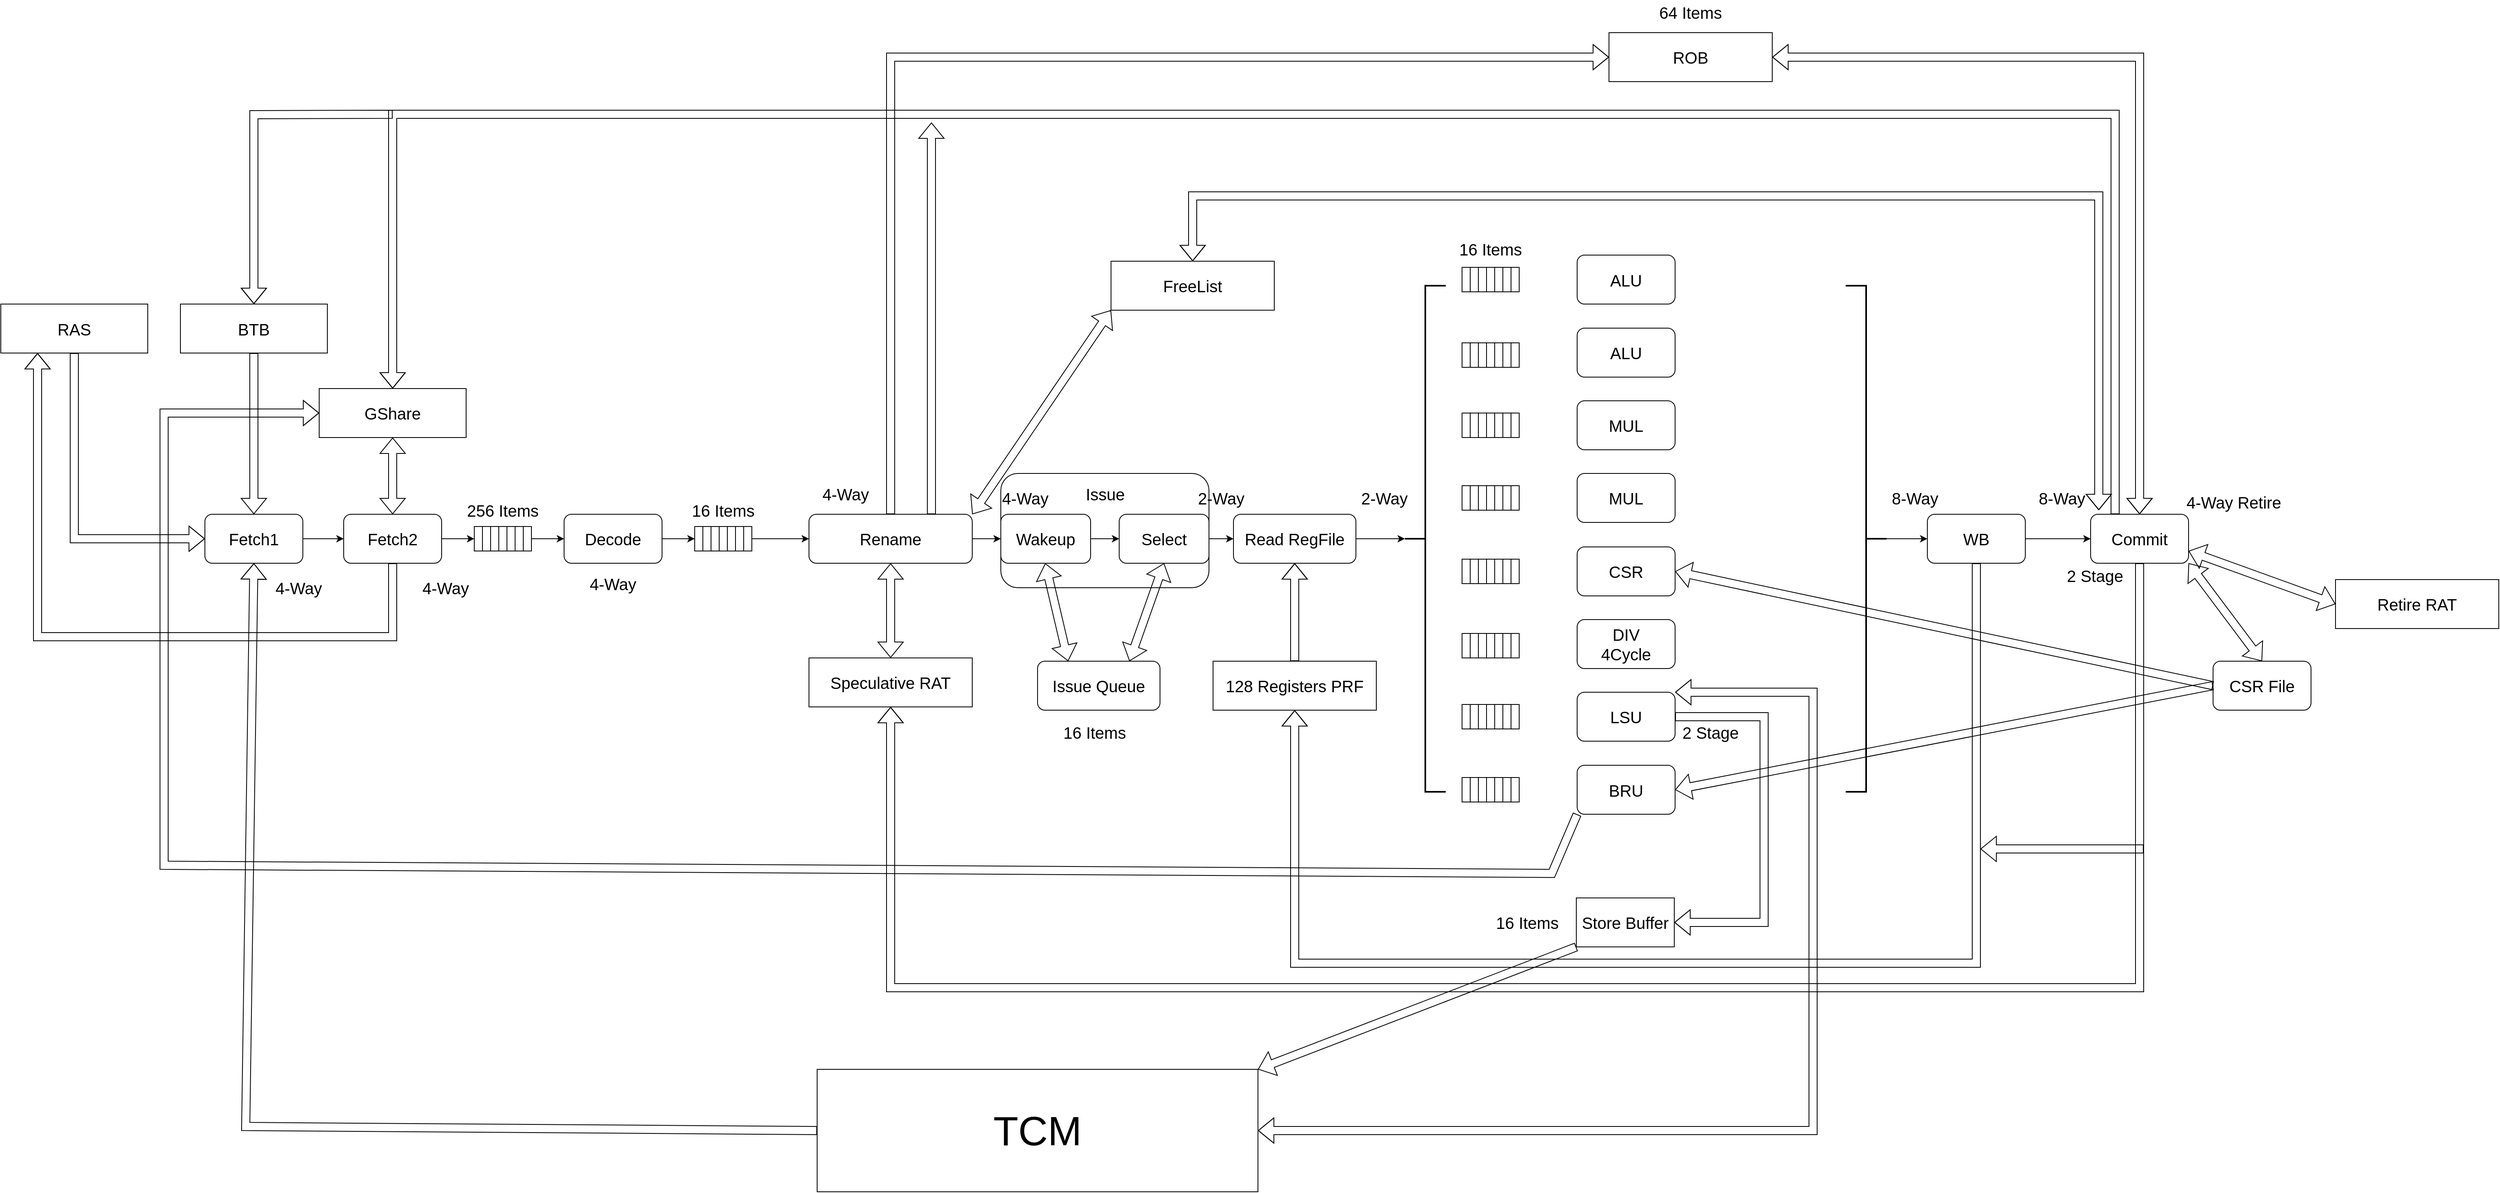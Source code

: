 <mxfile version="16.1.2" type="device"><diagram id="y05J4prO3M1sU4LA91ih" name="第 1 页"><mxGraphModel dx="2858" dy="2405" grid="1" gridSize="10" guides="1" tooltips="1" connect="1" arrows="1" fold="1" page="1" pageScale="1" pageWidth="827" pageHeight="1169" math="0" shadow="0"><root><mxCell id="0"/><mxCell id="1" parent="0"/><mxCell id="iAQOk-mYeoDbT9kB-Wvg-37" value="" style="whiteSpace=wrap;html=1;fontSize=20;rounded=1;" vertex="1" parent="1"><mxGeometry x="535" y="110" width="255" height="140" as="geometry"/></mxCell><mxCell id="B6zTXbKVNtr-f4S-mX8D-33" style="edgeStyle=none;rounded=0;orthogonalLoop=1;jettySize=auto;html=1;exitX=1;exitY=0.5;exitDx=0;exitDy=0;entryX=0;entryY=0.5;entryDx=0;entryDy=0;entryPerimeter=0;fontFamily=Helvetica;fontSize=12;fontColor=default;startSize=6;endSize=6;targetPerimeterSpacing=0;" parent="1" source="B6zTXbKVNtr-f4S-mX8D-1" target="B6zTXbKVNtr-f4S-mX8D-3" edge="1"><mxGeometry relative="1" as="geometry"/></mxCell><mxCell id="B6zTXbKVNtr-f4S-mX8D-1" value="Fetch2" style="rounded=1;whiteSpace=wrap;html=1;fontSize=20;" parent="1" vertex="1"><mxGeometry x="-270" y="160" width="120" height="60" as="geometry"/></mxCell><mxCell id="B6zTXbKVNtr-f4S-mX8D-29" value="" style="group" parent="1" vertex="1" connectable="0"><mxGeometry x="-110" y="175" width="70" height="30" as="geometry"/></mxCell><mxCell id="B6zTXbKVNtr-f4S-mX8D-3" value="" style="verticalLabelPosition=bottom;verticalAlign=top;html=1;shape=mxgraph.basic.rect;fillColor2=none;strokeWidth=1;size=17.76;indent=5;" parent="B6zTXbKVNtr-f4S-mX8D-29" vertex="1"><mxGeometry width="70" height="30" as="geometry"/></mxCell><mxCell id="B6zTXbKVNtr-f4S-mX8D-11" value="" style="shape=partialRectangle;whiteSpace=wrap;html=1;right=0;top=0;bottom=0;fillColor=none;routingCenterX=-0.5;" parent="B6zTXbKVNtr-f4S-mX8D-29" vertex="1"><mxGeometry x="10" width="10" height="30" as="geometry"/></mxCell><mxCell id="B6zTXbKVNtr-f4S-mX8D-12" value="" style="shape=partialRectangle;whiteSpace=wrap;html=1;right=0;top=0;bottom=0;fillColor=none;routingCenterX=-0.5;" parent="B6zTXbKVNtr-f4S-mX8D-29" vertex="1"><mxGeometry x="20" width="10" height="30" as="geometry"/></mxCell><mxCell id="B6zTXbKVNtr-f4S-mX8D-13" value="" style="shape=partialRectangle;whiteSpace=wrap;html=1;right=0;top=0;bottom=0;fillColor=none;routingCenterX=-0.5;" parent="B6zTXbKVNtr-f4S-mX8D-29" vertex="1"><mxGeometry x="30" width="10" height="30" as="geometry"/></mxCell><mxCell id="B6zTXbKVNtr-f4S-mX8D-14" value="" style="shape=partialRectangle;whiteSpace=wrap;html=1;right=0;top=0;bottom=0;fillColor=none;routingCenterX=-0.5;" parent="B6zTXbKVNtr-f4S-mX8D-29" vertex="1"><mxGeometry x="40" width="10" height="30" as="geometry"/></mxCell><mxCell id="B6zTXbKVNtr-f4S-mX8D-15" value="" style="shape=partialRectangle;whiteSpace=wrap;html=1;right=0;top=0;bottom=0;fillColor=none;routingCenterX=-0.5;" parent="B6zTXbKVNtr-f4S-mX8D-29" vertex="1"><mxGeometry x="50" width="10" height="30" as="geometry"/></mxCell><mxCell id="B6zTXbKVNtr-f4S-mX8D-16" value="" style="shape=partialRectangle;whiteSpace=wrap;html=1;right=0;top=0;bottom=0;fillColor=none;routingCenterX=-0.5;" parent="B6zTXbKVNtr-f4S-mX8D-29" vertex="1"><mxGeometry x="60" width="10" height="30" as="geometry"/></mxCell><mxCell id="B6zTXbKVNtr-f4S-mX8D-46" style="edgeStyle=none;rounded=0;orthogonalLoop=1;jettySize=auto;html=1;exitX=1;exitY=0.5;exitDx=0;exitDy=0;fontFamily=Helvetica;fontSize=20;fontColor=default;startSize=6;endSize=6;targetPerimeterSpacing=0;" parent="1" source="B6zTXbKVNtr-f4S-mX8D-34" target="B6zTXbKVNtr-f4S-mX8D-37" edge="1"><mxGeometry relative="1" as="geometry"/></mxCell><mxCell id="B6zTXbKVNtr-f4S-mX8D-34" value="Decode" style="rounded=1;whiteSpace=wrap;html=1;fontSize=20;" parent="1" vertex="1"><mxGeometry y="160" width="120" height="60" as="geometry"/></mxCell><mxCell id="B6zTXbKVNtr-f4S-mX8D-35" style="edgeStyle=none;rounded=0;orthogonalLoop=1;jettySize=auto;html=1;exitX=1;exitY=0.5;exitDx=0;exitDy=0;entryX=0;entryY=0.5;entryDx=0;entryDy=0;fontFamily=Helvetica;fontSize=20;fontColor=default;startSize=6;endSize=6;targetPerimeterSpacing=0;" parent="1" source="B6zTXbKVNtr-f4S-mX8D-16" target="B6zTXbKVNtr-f4S-mX8D-34" edge="1"><mxGeometry relative="1" as="geometry"/></mxCell><mxCell id="B6zTXbKVNtr-f4S-mX8D-36" value="" style="group" parent="1" vertex="1" connectable="0"><mxGeometry x="160" y="175" width="70" height="30" as="geometry"/></mxCell><mxCell id="B6zTXbKVNtr-f4S-mX8D-37" value="" style="verticalLabelPosition=bottom;verticalAlign=top;html=1;shape=mxgraph.basic.rect;fillColor2=none;strokeWidth=1;size=17.76;indent=5;" parent="B6zTXbKVNtr-f4S-mX8D-36" vertex="1"><mxGeometry width="70" height="30" as="geometry"/></mxCell><mxCell id="B6zTXbKVNtr-f4S-mX8D-38" value="" style="shape=partialRectangle;whiteSpace=wrap;html=1;right=0;top=0;bottom=0;fillColor=none;routingCenterX=-0.5;" parent="B6zTXbKVNtr-f4S-mX8D-36" vertex="1"><mxGeometry x="10" width="10" height="30" as="geometry"/></mxCell><mxCell id="B6zTXbKVNtr-f4S-mX8D-39" value="" style="shape=partialRectangle;whiteSpace=wrap;html=1;right=0;top=0;bottom=0;fillColor=none;routingCenterX=-0.5;" parent="B6zTXbKVNtr-f4S-mX8D-36" vertex="1"><mxGeometry x="20" width="10" height="30" as="geometry"/></mxCell><mxCell id="B6zTXbKVNtr-f4S-mX8D-40" value="" style="shape=partialRectangle;whiteSpace=wrap;html=1;right=0;top=0;bottom=0;fillColor=none;routingCenterX=-0.5;" parent="B6zTXbKVNtr-f4S-mX8D-36" vertex="1"><mxGeometry x="30" width="10" height="30" as="geometry"/></mxCell><mxCell id="B6zTXbKVNtr-f4S-mX8D-41" value="" style="shape=partialRectangle;whiteSpace=wrap;html=1;right=0;top=0;bottom=0;fillColor=none;routingCenterX=-0.5;" parent="B6zTXbKVNtr-f4S-mX8D-36" vertex="1"><mxGeometry x="40" width="10" height="30" as="geometry"/></mxCell><mxCell id="B6zTXbKVNtr-f4S-mX8D-42" value="" style="shape=partialRectangle;whiteSpace=wrap;html=1;right=0;top=0;bottom=0;fillColor=none;routingCenterX=-0.5;" parent="B6zTXbKVNtr-f4S-mX8D-36" vertex="1"><mxGeometry x="50" width="10" height="30" as="geometry"/></mxCell><mxCell id="B6zTXbKVNtr-f4S-mX8D-43" value="" style="shape=partialRectangle;whiteSpace=wrap;html=1;right=0;top=0;bottom=0;fillColor=none;routingCenterX=-0.5;" parent="B6zTXbKVNtr-f4S-mX8D-36" vertex="1"><mxGeometry x="60" width="10" height="30" as="geometry"/></mxCell><mxCell id="B6zTXbKVNtr-f4S-mX8D-190" style="edgeStyle=orthogonalEdgeStyle;shape=flexArrow;rounded=0;orthogonalLoop=1;jettySize=auto;html=1;exitX=0.5;exitY=0;exitDx=0;exitDy=0;entryX=0;entryY=0.5;entryDx=0;entryDy=0;fontFamily=Helvetica;fontSize=20;fontColor=default;targetPerimeterSpacing=0;" parent="1" source="B6zTXbKVNtr-f4S-mX8D-44" target="B6zTXbKVNtr-f4S-mX8D-184" edge="1"><mxGeometry relative="1" as="geometry"/></mxCell><mxCell id="iAQOk-mYeoDbT9kB-Wvg-27" style="edgeStyle=orthogonalEdgeStyle;rounded=0;orthogonalLoop=1;jettySize=auto;html=1;exitX=1;exitY=0.5;exitDx=0;exitDy=0;entryX=0;entryY=0.5;entryDx=0;entryDy=0;" edge="1" parent="1" source="B6zTXbKVNtr-f4S-mX8D-44" target="iAQOk-mYeoDbT9kB-Wvg-26"><mxGeometry relative="1" as="geometry"/></mxCell><mxCell id="B6zTXbKVNtr-f4S-mX8D-44" value="Rename" style="rounded=1;whiteSpace=wrap;html=1;fontSize=20;" parent="1" vertex="1"><mxGeometry x="300" y="160" width="200" height="60" as="geometry"/></mxCell><mxCell id="B6zTXbKVNtr-f4S-mX8D-45" style="edgeStyle=none;rounded=0;orthogonalLoop=1;jettySize=auto;html=1;exitX=1;exitY=0.5;exitDx=0;exitDy=0;entryX=0;entryY=0.5;entryDx=0;entryDy=0;fontFamily=Helvetica;fontSize=20;fontColor=default;startSize=6;endSize=6;targetPerimeterSpacing=0;" parent="1" source="B6zTXbKVNtr-f4S-mX8D-43" target="B6zTXbKVNtr-f4S-mX8D-44" edge="1"><mxGeometry relative="1" as="geometry"/></mxCell><mxCell id="iAQOk-mYeoDbT9kB-Wvg-7" style="edgeStyle=orthogonalEdgeStyle;rounded=0;orthogonalLoop=1;jettySize=auto;html=1;exitX=1;exitY=0.5;exitDx=0;exitDy=0;entryX=0;entryY=0.5;entryDx=0;entryDy=0;" edge="1" parent="1" source="B6zTXbKVNtr-f4S-mX8D-47" target="B6zTXbKVNtr-f4S-mX8D-139"><mxGeometry relative="1" as="geometry"/></mxCell><mxCell id="B6zTXbKVNtr-f4S-mX8D-47" value="Select" style="whiteSpace=wrap;html=1;fontSize=20;rounded=1;" parent="1" vertex="1"><mxGeometry x="680" y="160" width="110" height="60" as="geometry"/></mxCell><mxCell id="B6zTXbKVNtr-f4S-mX8D-49" value="" style="strokeWidth=2;html=1;shape=mxgraph.flowchart.annotation_2;align=left;labelPosition=right;pointerEvents=1;fontFamily=Helvetica;fontSize=20;fontColor=default;fillColor=none;gradientColor=none;" parent="1" vertex="1"><mxGeometry x="1030" y="-120" width="50" height="620" as="geometry"/></mxCell><mxCell id="B6zTXbKVNtr-f4S-mX8D-51" value="" style="group" parent="1" vertex="1" connectable="0"><mxGeometry x="1100" y="-142.5" width="70" height="30" as="geometry"/></mxCell><mxCell id="B6zTXbKVNtr-f4S-mX8D-130" value="" style="group" parent="B6zTXbKVNtr-f4S-mX8D-51" vertex="1" connectable="0"><mxGeometry width="70" height="30" as="geometry"/></mxCell><mxCell id="B6zTXbKVNtr-f4S-mX8D-52" value="" style="verticalLabelPosition=bottom;verticalAlign=top;html=1;shape=mxgraph.basic.rect;fillColor2=none;strokeWidth=1;size=17.76;indent=5;" parent="B6zTXbKVNtr-f4S-mX8D-130" vertex="1"><mxGeometry width="70" height="30" as="geometry"/></mxCell><mxCell id="B6zTXbKVNtr-f4S-mX8D-129" value="" style="group" parent="B6zTXbKVNtr-f4S-mX8D-130" vertex="1" connectable="0"><mxGeometry x="10" width="60" height="30" as="geometry"/></mxCell><mxCell id="B6zTXbKVNtr-f4S-mX8D-53" value="" style="shape=partialRectangle;whiteSpace=wrap;html=1;right=0;top=0;bottom=0;fillColor=none;routingCenterX=-0.5;" parent="B6zTXbKVNtr-f4S-mX8D-129" vertex="1"><mxGeometry width="10" height="30" as="geometry"/></mxCell><mxCell id="B6zTXbKVNtr-f4S-mX8D-54" value="" style="shape=partialRectangle;whiteSpace=wrap;html=1;right=0;top=0;bottom=0;fillColor=none;routingCenterX=-0.5;" parent="B6zTXbKVNtr-f4S-mX8D-129" vertex="1"><mxGeometry x="10" width="10" height="30" as="geometry"/></mxCell><mxCell id="B6zTXbKVNtr-f4S-mX8D-55" value="" style="shape=partialRectangle;whiteSpace=wrap;html=1;right=0;top=0;bottom=0;fillColor=none;routingCenterX=-0.5;" parent="B6zTXbKVNtr-f4S-mX8D-129" vertex="1"><mxGeometry x="20" width="10" height="30" as="geometry"/></mxCell><mxCell id="B6zTXbKVNtr-f4S-mX8D-56" value="" style="shape=partialRectangle;whiteSpace=wrap;html=1;right=0;top=0;bottom=0;fillColor=none;routingCenterX=-0.5;" parent="B6zTXbKVNtr-f4S-mX8D-129" vertex="1"><mxGeometry x="30" width="10" height="30" as="geometry"/></mxCell><mxCell id="B6zTXbKVNtr-f4S-mX8D-57" value="" style="shape=partialRectangle;whiteSpace=wrap;html=1;right=0;top=0;bottom=0;fillColor=none;routingCenterX=-0.5;" parent="B6zTXbKVNtr-f4S-mX8D-129" vertex="1"><mxGeometry x="40" width="10" height="30" as="geometry"/></mxCell><mxCell id="B6zTXbKVNtr-f4S-mX8D-58" value="" style="shape=partialRectangle;whiteSpace=wrap;html=1;right=0;top=0;bottom=0;fillColor=none;routingCenterX=-0.5;" parent="B6zTXbKVNtr-f4S-mX8D-129" vertex="1"><mxGeometry x="50" width="10" height="30" as="geometry"/></mxCell><mxCell id="B6zTXbKVNtr-f4S-mX8D-131" style="edgeStyle=none;rounded=0;orthogonalLoop=1;jettySize=auto;html=1;exitX=0;exitY=0.25;exitDx=0;exitDy=0;fontFamily=Helvetica;fontSize=20;fontColor=default;startSize=6;endSize=6;targetPerimeterSpacing=0;" parent="B6zTXbKVNtr-f4S-mX8D-129" source="B6zTXbKVNtr-f4S-mX8D-53" target="B6zTXbKVNtr-f4S-mX8D-53" edge="1"><mxGeometry relative="1" as="geometry"/></mxCell><mxCell id="B6zTXbKVNtr-f4S-mX8D-60" value="" style="group" parent="1" vertex="1" connectable="0"><mxGeometry x="1100" y="-50.0" width="70" height="30" as="geometry"/></mxCell><mxCell id="B6zTXbKVNtr-f4S-mX8D-61" value="" style="verticalLabelPosition=bottom;verticalAlign=top;html=1;shape=mxgraph.basic.rect;fillColor2=none;strokeWidth=1;size=17.76;indent=5;" parent="B6zTXbKVNtr-f4S-mX8D-60" vertex="1"><mxGeometry width="70" height="30" as="geometry"/></mxCell><mxCell id="B6zTXbKVNtr-f4S-mX8D-62" value="" style="shape=partialRectangle;whiteSpace=wrap;html=1;right=0;top=0;bottom=0;fillColor=none;routingCenterX=-0.5;" parent="B6zTXbKVNtr-f4S-mX8D-60" vertex="1"><mxGeometry x="10" width="10" height="30" as="geometry"/></mxCell><mxCell id="B6zTXbKVNtr-f4S-mX8D-63" value="" style="shape=partialRectangle;whiteSpace=wrap;html=1;right=0;top=0;bottom=0;fillColor=none;routingCenterX=-0.5;" parent="B6zTXbKVNtr-f4S-mX8D-60" vertex="1"><mxGeometry x="20" width="10" height="30" as="geometry"/></mxCell><mxCell id="B6zTXbKVNtr-f4S-mX8D-64" value="" style="shape=partialRectangle;whiteSpace=wrap;html=1;right=0;top=0;bottom=0;fillColor=none;routingCenterX=-0.5;" parent="B6zTXbKVNtr-f4S-mX8D-60" vertex="1"><mxGeometry x="30" width="10" height="30" as="geometry"/></mxCell><mxCell id="B6zTXbKVNtr-f4S-mX8D-65" value="" style="shape=partialRectangle;whiteSpace=wrap;html=1;right=0;top=0;bottom=0;fillColor=none;routingCenterX=-0.5;" parent="B6zTXbKVNtr-f4S-mX8D-60" vertex="1"><mxGeometry x="40" width="10" height="30" as="geometry"/></mxCell><mxCell id="B6zTXbKVNtr-f4S-mX8D-66" value="" style="shape=partialRectangle;whiteSpace=wrap;html=1;right=0;top=0;bottom=0;fillColor=none;routingCenterX=-0.5;" parent="B6zTXbKVNtr-f4S-mX8D-60" vertex="1"><mxGeometry x="50" width="10" height="30" as="geometry"/></mxCell><mxCell id="B6zTXbKVNtr-f4S-mX8D-67" value="" style="shape=partialRectangle;whiteSpace=wrap;html=1;right=0;top=0;bottom=0;fillColor=none;routingCenterX=-0.5;" parent="B6zTXbKVNtr-f4S-mX8D-60" vertex="1"><mxGeometry x="60" width="10" height="30" as="geometry"/></mxCell><mxCell id="B6zTXbKVNtr-f4S-mX8D-69" value="" style="group" parent="1" vertex="1" connectable="0"><mxGeometry x="1100" y="36.0" width="70" height="30" as="geometry"/></mxCell><mxCell id="B6zTXbKVNtr-f4S-mX8D-70" value="" style="verticalLabelPosition=bottom;verticalAlign=top;html=1;shape=mxgraph.basic.rect;fillColor2=none;strokeWidth=1;size=17.76;indent=5;" parent="B6zTXbKVNtr-f4S-mX8D-69" vertex="1"><mxGeometry width="70" height="30" as="geometry"/></mxCell><mxCell id="B6zTXbKVNtr-f4S-mX8D-71" value="" style="shape=partialRectangle;whiteSpace=wrap;html=1;right=0;top=0;bottom=0;fillColor=none;routingCenterX=-0.5;" parent="B6zTXbKVNtr-f4S-mX8D-69" vertex="1"><mxGeometry x="10" width="10" height="30" as="geometry"/></mxCell><mxCell id="B6zTXbKVNtr-f4S-mX8D-72" value="" style="shape=partialRectangle;whiteSpace=wrap;html=1;right=0;top=0;bottom=0;fillColor=none;routingCenterX=-0.5;" parent="B6zTXbKVNtr-f4S-mX8D-69" vertex="1"><mxGeometry x="20" width="10" height="30" as="geometry"/></mxCell><mxCell id="B6zTXbKVNtr-f4S-mX8D-73" value="" style="shape=partialRectangle;whiteSpace=wrap;html=1;right=0;top=0;bottom=0;fillColor=none;routingCenterX=-0.5;" parent="B6zTXbKVNtr-f4S-mX8D-69" vertex="1"><mxGeometry x="30" width="10" height="30" as="geometry"/></mxCell><mxCell id="B6zTXbKVNtr-f4S-mX8D-74" value="" style="shape=partialRectangle;whiteSpace=wrap;html=1;right=0;top=0;bottom=0;fillColor=none;routingCenterX=-0.5;" parent="B6zTXbKVNtr-f4S-mX8D-69" vertex="1"><mxGeometry x="40" width="10" height="30" as="geometry"/></mxCell><mxCell id="B6zTXbKVNtr-f4S-mX8D-75" value="" style="shape=partialRectangle;whiteSpace=wrap;html=1;right=0;top=0;bottom=0;fillColor=none;routingCenterX=-0.5;" parent="B6zTXbKVNtr-f4S-mX8D-69" vertex="1"><mxGeometry x="50" width="10" height="30" as="geometry"/></mxCell><mxCell id="B6zTXbKVNtr-f4S-mX8D-76" value="" style="shape=partialRectangle;whiteSpace=wrap;html=1;right=0;top=0;bottom=0;fillColor=none;routingCenterX=-0.5;" parent="B6zTXbKVNtr-f4S-mX8D-69" vertex="1"><mxGeometry x="60" width="10" height="30" as="geometry"/></mxCell><mxCell id="B6zTXbKVNtr-f4S-mX8D-77" value="" style="group" parent="1" vertex="1" connectable="0"><mxGeometry x="1100" y="125.0" width="70" height="30" as="geometry"/></mxCell><mxCell id="B6zTXbKVNtr-f4S-mX8D-78" value="" style="verticalLabelPosition=bottom;verticalAlign=top;html=1;shape=mxgraph.basic.rect;fillColor2=none;strokeWidth=1;size=17.76;indent=5;" parent="B6zTXbKVNtr-f4S-mX8D-77" vertex="1"><mxGeometry width="70" height="30" as="geometry"/></mxCell><mxCell id="B6zTXbKVNtr-f4S-mX8D-79" value="" style="shape=partialRectangle;whiteSpace=wrap;html=1;right=0;top=0;bottom=0;fillColor=none;routingCenterX=-0.5;" parent="B6zTXbKVNtr-f4S-mX8D-77" vertex="1"><mxGeometry x="10" width="10" height="30" as="geometry"/></mxCell><mxCell id="B6zTXbKVNtr-f4S-mX8D-80" value="" style="shape=partialRectangle;whiteSpace=wrap;html=1;right=0;top=0;bottom=0;fillColor=none;routingCenterX=-0.5;" parent="B6zTXbKVNtr-f4S-mX8D-77" vertex="1"><mxGeometry x="20" width="10" height="30" as="geometry"/></mxCell><mxCell id="B6zTXbKVNtr-f4S-mX8D-81" value="" style="shape=partialRectangle;whiteSpace=wrap;html=1;right=0;top=0;bottom=0;fillColor=none;routingCenterX=-0.5;" parent="B6zTXbKVNtr-f4S-mX8D-77" vertex="1"><mxGeometry x="30" width="10" height="30" as="geometry"/></mxCell><mxCell id="B6zTXbKVNtr-f4S-mX8D-82" value="" style="shape=partialRectangle;whiteSpace=wrap;html=1;right=0;top=0;bottom=0;fillColor=none;routingCenterX=-0.5;" parent="B6zTXbKVNtr-f4S-mX8D-77" vertex="1"><mxGeometry x="40" width="10" height="30" as="geometry"/></mxCell><mxCell id="B6zTXbKVNtr-f4S-mX8D-83" value="" style="shape=partialRectangle;whiteSpace=wrap;html=1;right=0;top=0;bottom=0;fillColor=none;routingCenterX=-0.5;" parent="B6zTXbKVNtr-f4S-mX8D-77" vertex="1"><mxGeometry x="50" width="10" height="30" as="geometry"/></mxCell><mxCell id="B6zTXbKVNtr-f4S-mX8D-84" value="" style="shape=partialRectangle;whiteSpace=wrap;html=1;right=0;top=0;bottom=0;fillColor=none;routingCenterX=-0.5;" parent="B6zTXbKVNtr-f4S-mX8D-77" vertex="1"><mxGeometry x="60" width="10" height="30" as="geometry"/></mxCell><mxCell id="B6zTXbKVNtr-f4S-mX8D-85" value="" style="group" parent="1" vertex="1" connectable="0"><mxGeometry x="1100" y="215.0" width="70" height="30" as="geometry"/></mxCell><mxCell id="B6zTXbKVNtr-f4S-mX8D-86" value="" style="verticalLabelPosition=bottom;verticalAlign=top;html=1;shape=mxgraph.basic.rect;fillColor2=none;strokeWidth=1;size=17.76;indent=5;" parent="B6zTXbKVNtr-f4S-mX8D-85" vertex="1"><mxGeometry width="70" height="30" as="geometry"/></mxCell><mxCell id="B6zTXbKVNtr-f4S-mX8D-87" value="" style="shape=partialRectangle;whiteSpace=wrap;html=1;right=0;top=0;bottom=0;fillColor=none;routingCenterX=-0.5;" parent="B6zTXbKVNtr-f4S-mX8D-85" vertex="1"><mxGeometry x="10" width="10" height="30" as="geometry"/></mxCell><mxCell id="B6zTXbKVNtr-f4S-mX8D-88" value="" style="shape=partialRectangle;whiteSpace=wrap;html=1;right=0;top=0;bottom=0;fillColor=none;routingCenterX=-0.5;" parent="B6zTXbKVNtr-f4S-mX8D-85" vertex="1"><mxGeometry x="20" width="10" height="30" as="geometry"/></mxCell><mxCell id="B6zTXbKVNtr-f4S-mX8D-89" value="" style="shape=partialRectangle;whiteSpace=wrap;html=1;right=0;top=0;bottom=0;fillColor=none;routingCenterX=-0.5;" parent="B6zTXbKVNtr-f4S-mX8D-85" vertex="1"><mxGeometry x="30" width="10" height="30" as="geometry"/></mxCell><mxCell id="B6zTXbKVNtr-f4S-mX8D-90" value="" style="shape=partialRectangle;whiteSpace=wrap;html=1;right=0;top=0;bottom=0;fillColor=none;routingCenterX=-0.5;" parent="B6zTXbKVNtr-f4S-mX8D-85" vertex="1"><mxGeometry x="40" width="10" height="30" as="geometry"/></mxCell><mxCell id="B6zTXbKVNtr-f4S-mX8D-91" value="" style="shape=partialRectangle;whiteSpace=wrap;html=1;right=0;top=0;bottom=0;fillColor=none;routingCenterX=-0.5;" parent="B6zTXbKVNtr-f4S-mX8D-85" vertex="1"><mxGeometry x="50" width="10" height="30" as="geometry"/></mxCell><mxCell id="B6zTXbKVNtr-f4S-mX8D-92" value="" style="shape=partialRectangle;whiteSpace=wrap;html=1;right=0;top=0;bottom=0;fillColor=none;routingCenterX=-0.5;" parent="B6zTXbKVNtr-f4S-mX8D-85" vertex="1"><mxGeometry x="60" width="10" height="30" as="geometry"/></mxCell><mxCell id="B6zTXbKVNtr-f4S-mX8D-93" value="" style="group" parent="1" vertex="1" connectable="0"><mxGeometry x="1100" y="306.0" width="70" height="30" as="geometry"/></mxCell><mxCell id="B6zTXbKVNtr-f4S-mX8D-94" value="" style="verticalLabelPosition=bottom;verticalAlign=top;html=1;shape=mxgraph.basic.rect;fillColor2=none;strokeWidth=1;size=17.76;indent=5;" parent="B6zTXbKVNtr-f4S-mX8D-93" vertex="1"><mxGeometry width="70" height="30" as="geometry"/></mxCell><mxCell id="B6zTXbKVNtr-f4S-mX8D-95" value="" style="shape=partialRectangle;whiteSpace=wrap;html=1;right=0;top=0;bottom=0;fillColor=none;routingCenterX=-0.5;" parent="B6zTXbKVNtr-f4S-mX8D-93" vertex="1"><mxGeometry x="10" width="10" height="30" as="geometry"/></mxCell><mxCell id="B6zTXbKVNtr-f4S-mX8D-96" value="" style="shape=partialRectangle;whiteSpace=wrap;html=1;right=0;top=0;bottom=0;fillColor=none;routingCenterX=-0.5;" parent="B6zTXbKVNtr-f4S-mX8D-93" vertex="1"><mxGeometry x="20" width="10" height="30" as="geometry"/></mxCell><mxCell id="B6zTXbKVNtr-f4S-mX8D-97" value="" style="shape=partialRectangle;whiteSpace=wrap;html=1;right=0;top=0;bottom=0;fillColor=none;routingCenterX=-0.5;" parent="B6zTXbKVNtr-f4S-mX8D-93" vertex="1"><mxGeometry x="30" width="10" height="30" as="geometry"/></mxCell><mxCell id="B6zTXbKVNtr-f4S-mX8D-98" value="" style="shape=partialRectangle;whiteSpace=wrap;html=1;right=0;top=0;bottom=0;fillColor=none;routingCenterX=-0.5;" parent="B6zTXbKVNtr-f4S-mX8D-93" vertex="1"><mxGeometry x="40" width="10" height="30" as="geometry"/></mxCell><mxCell id="B6zTXbKVNtr-f4S-mX8D-99" value="" style="shape=partialRectangle;whiteSpace=wrap;html=1;right=0;top=0;bottom=0;fillColor=none;routingCenterX=-0.5;" parent="B6zTXbKVNtr-f4S-mX8D-93" vertex="1"><mxGeometry x="50" width="10" height="30" as="geometry"/></mxCell><mxCell id="B6zTXbKVNtr-f4S-mX8D-100" value="" style="shape=partialRectangle;whiteSpace=wrap;html=1;right=0;top=0;bottom=0;fillColor=none;routingCenterX=-0.5;" parent="B6zTXbKVNtr-f4S-mX8D-93" vertex="1"><mxGeometry x="60" width="10" height="30" as="geometry"/></mxCell><mxCell id="B6zTXbKVNtr-f4S-mX8D-101" value="" style="group" parent="1" vertex="1" connectable="0"><mxGeometry x="1100" y="393.0" width="70" height="30" as="geometry"/></mxCell><mxCell id="B6zTXbKVNtr-f4S-mX8D-102" value="" style="verticalLabelPosition=bottom;verticalAlign=top;html=1;shape=mxgraph.basic.rect;fillColor2=none;strokeWidth=1;size=17.76;indent=5;" parent="B6zTXbKVNtr-f4S-mX8D-101" vertex="1"><mxGeometry width="70" height="30" as="geometry"/></mxCell><mxCell id="B6zTXbKVNtr-f4S-mX8D-103" value="" style="shape=partialRectangle;whiteSpace=wrap;html=1;right=0;top=0;bottom=0;fillColor=none;routingCenterX=-0.5;" parent="B6zTXbKVNtr-f4S-mX8D-101" vertex="1"><mxGeometry x="10" width="10" height="30" as="geometry"/></mxCell><mxCell id="B6zTXbKVNtr-f4S-mX8D-104" value="" style="shape=partialRectangle;whiteSpace=wrap;html=1;right=0;top=0;bottom=0;fillColor=none;routingCenterX=-0.5;" parent="B6zTXbKVNtr-f4S-mX8D-101" vertex="1"><mxGeometry x="20" width="10" height="30" as="geometry"/></mxCell><mxCell id="B6zTXbKVNtr-f4S-mX8D-105" value="" style="shape=partialRectangle;whiteSpace=wrap;html=1;right=0;top=0;bottom=0;fillColor=none;routingCenterX=-0.5;" parent="B6zTXbKVNtr-f4S-mX8D-101" vertex="1"><mxGeometry x="30" width="10" height="30" as="geometry"/></mxCell><mxCell id="B6zTXbKVNtr-f4S-mX8D-106" value="" style="shape=partialRectangle;whiteSpace=wrap;html=1;right=0;top=0;bottom=0;fillColor=none;routingCenterX=-0.5;" parent="B6zTXbKVNtr-f4S-mX8D-101" vertex="1"><mxGeometry x="40" width="10" height="30" as="geometry"/></mxCell><mxCell id="B6zTXbKVNtr-f4S-mX8D-107" value="" style="shape=partialRectangle;whiteSpace=wrap;html=1;right=0;top=0;bottom=0;fillColor=none;routingCenterX=-0.5;" parent="B6zTXbKVNtr-f4S-mX8D-101" vertex="1"><mxGeometry x="50" width="10" height="30" as="geometry"/></mxCell><mxCell id="B6zTXbKVNtr-f4S-mX8D-108" value="" style="shape=partialRectangle;whiteSpace=wrap;html=1;right=0;top=0;bottom=0;fillColor=none;routingCenterX=-0.5;" parent="B6zTXbKVNtr-f4S-mX8D-101" vertex="1"><mxGeometry x="60" width="10" height="30" as="geometry"/></mxCell><mxCell id="B6zTXbKVNtr-f4S-mX8D-109" value="" style="group" parent="1" vertex="1" connectable="0"><mxGeometry x="1100" y="482.5" width="70" height="30" as="geometry"/></mxCell><mxCell id="B6zTXbKVNtr-f4S-mX8D-110" value="" style="verticalLabelPosition=bottom;verticalAlign=top;html=1;shape=mxgraph.basic.rect;fillColor2=none;strokeWidth=1;size=17.76;indent=5;" parent="B6zTXbKVNtr-f4S-mX8D-109" vertex="1"><mxGeometry width="70" height="30" as="geometry"/></mxCell><mxCell id="B6zTXbKVNtr-f4S-mX8D-111" value="" style="shape=partialRectangle;whiteSpace=wrap;html=1;right=0;top=0;bottom=0;fillColor=none;routingCenterX=-0.5;" parent="B6zTXbKVNtr-f4S-mX8D-109" vertex="1"><mxGeometry x="10" width="10" height="30" as="geometry"/></mxCell><mxCell id="B6zTXbKVNtr-f4S-mX8D-112" value="" style="shape=partialRectangle;whiteSpace=wrap;html=1;right=0;top=0;bottom=0;fillColor=none;routingCenterX=-0.5;" parent="B6zTXbKVNtr-f4S-mX8D-109" vertex="1"><mxGeometry x="20" width="10" height="30" as="geometry"/></mxCell><mxCell id="B6zTXbKVNtr-f4S-mX8D-113" value="" style="shape=partialRectangle;whiteSpace=wrap;html=1;right=0;top=0;bottom=0;fillColor=none;routingCenterX=-0.5;" parent="B6zTXbKVNtr-f4S-mX8D-109" vertex="1"><mxGeometry x="30" width="10" height="30" as="geometry"/></mxCell><mxCell id="B6zTXbKVNtr-f4S-mX8D-114" value="" style="shape=partialRectangle;whiteSpace=wrap;html=1;right=0;top=0;bottom=0;fillColor=none;routingCenterX=-0.5;" parent="B6zTXbKVNtr-f4S-mX8D-109" vertex="1"><mxGeometry x="40" width="10" height="30" as="geometry"/></mxCell><mxCell id="B6zTXbKVNtr-f4S-mX8D-115" value="" style="shape=partialRectangle;whiteSpace=wrap;html=1;right=0;top=0;bottom=0;fillColor=none;routingCenterX=-0.5;" parent="B6zTXbKVNtr-f4S-mX8D-109" vertex="1"><mxGeometry x="50" width="10" height="30" as="geometry"/></mxCell><mxCell id="B6zTXbKVNtr-f4S-mX8D-116" value="" style="shape=partialRectangle;whiteSpace=wrap;html=1;right=0;top=0;bottom=0;fillColor=none;routingCenterX=-0.5;" parent="B6zTXbKVNtr-f4S-mX8D-109" vertex="1"><mxGeometry x="60" width="10" height="30" as="geometry"/></mxCell><mxCell id="B6zTXbKVNtr-f4S-mX8D-121" value="ALU" style="whiteSpace=wrap;html=1;fontSize=20;rounded=1;" parent="1" vertex="1"><mxGeometry x="1241" y="-157.5" width="120" height="60" as="geometry"/></mxCell><mxCell id="B6zTXbKVNtr-f4S-mX8D-122" value="ALU" style="whiteSpace=wrap;html=1;fontSize=20;rounded=1;" parent="1" vertex="1"><mxGeometry x="1241" y="-68" width="120" height="60" as="geometry"/></mxCell><mxCell id="B6zTXbKVNtr-f4S-mX8D-123" value="MUL" style="whiteSpace=wrap;html=1;fontSize=20;rounded=1;" parent="1" vertex="1"><mxGeometry x="1241" y="21" width="120" height="60" as="geometry"/></mxCell><mxCell id="B6zTXbKVNtr-f4S-mX8D-124" value="MUL" style="whiteSpace=wrap;html=1;fontSize=20;rounded=1;" parent="1" vertex="1"><mxGeometry x="1241" y="110" width="120" height="60" as="geometry"/></mxCell><mxCell id="B6zTXbKVNtr-f4S-mX8D-125" value="CSR" style="whiteSpace=wrap;html=1;fontSize=20;rounded=1;" parent="1" vertex="1"><mxGeometry x="1241" y="200" width="120" height="60" as="geometry"/></mxCell><mxCell id="B6zTXbKVNtr-f4S-mX8D-126" value="DIV&lt;br&gt;4Cycle" style="whiteSpace=wrap;html=1;fontSize=20;rounded=1;" parent="1" vertex="1"><mxGeometry x="1241" y="289" width="120" height="60" as="geometry"/></mxCell><mxCell id="B6zTXbKVNtr-f4S-mX8D-128" value="BRU" style="whiteSpace=wrap;html=1;fontSize=20;rounded=1;" parent="1" vertex="1"><mxGeometry x="1241" y="467.5" width="120" height="60" as="geometry"/></mxCell><mxCell id="B6zTXbKVNtr-f4S-mX8D-152" style="edgeStyle=none;shape=flexArrow;rounded=0;orthogonalLoop=1;jettySize=auto;html=1;entryX=1;entryY=0.5;entryDx=0;entryDy=0;fontFamily=Helvetica;fontSize=20;fontColor=default;targetPerimeterSpacing=0;exitX=1;exitY=0.5;exitDx=0;exitDy=0;" parent="1" target="B6zTXbKVNtr-f4S-mX8D-151" edge="1" source="iAQOk-mYeoDbT9kB-Wvg-3"><mxGeometry relative="1" as="geometry"><mxPoint x="1420" y="450" as="sourcePoint"/><Array as="points"><mxPoint x="1470" y="408"/><mxPoint x="1470" y="660"/></Array></mxGeometry></mxCell><mxCell id="B6zTXbKVNtr-f4S-mX8D-136" style="edgeStyle=none;rounded=0;orthogonalLoop=1;jettySize=auto;html=1;exitX=0;exitY=0.5;exitDx=0;exitDy=0;exitPerimeter=0;entryX=0;entryY=0.5;entryDx=0;entryDy=0;fontFamily=Helvetica;fontSize=20;fontColor=default;startSize=6;endSize=6;targetPerimeterSpacing=0;" parent="1" source="B6zTXbKVNtr-f4S-mX8D-134" target="B6zTXbKVNtr-f4S-mX8D-135" edge="1"><mxGeometry relative="1" as="geometry"/></mxCell><mxCell id="B6zTXbKVNtr-f4S-mX8D-134" value="" style="strokeWidth=2;html=1;shape=mxgraph.flowchart.annotation_2;align=left;labelPosition=right;pointerEvents=1;fontFamily=Helvetica;fontSize=20;fontColor=default;fillColor=none;gradientColor=none;direction=west;" parent="1" vertex="1"><mxGeometry x="1570" y="-120" width="50" height="620" as="geometry"/></mxCell><mxCell id="B6zTXbKVNtr-f4S-mX8D-138" value="" style="edgeStyle=none;rounded=0;orthogonalLoop=1;jettySize=auto;html=1;fontFamily=Helvetica;fontSize=20;fontColor=default;startSize=6;endSize=6;targetPerimeterSpacing=0;" parent="1" source="B6zTXbKVNtr-f4S-mX8D-135" target="B6zTXbKVNtr-f4S-mX8D-137" edge="1"><mxGeometry relative="1" as="geometry"/></mxCell><mxCell id="B6zTXbKVNtr-f4S-mX8D-198" style="edgeStyle=orthogonalEdgeStyle;shape=flexArrow;rounded=0;orthogonalLoop=1;jettySize=auto;html=1;entryX=0.5;entryY=0;entryDx=0;entryDy=0;fontFamily=Helvetica;fontSize=20;fontColor=default;targetPerimeterSpacing=0;exitX=0.25;exitY=0;exitDx=0;exitDy=0;" parent="1" source="B6zTXbKVNtr-f4S-mX8D-137" target="B6zTXbKVNtr-f4S-mX8D-165" edge="1"><mxGeometry relative="1" as="geometry"><Array as="points"><mxPoint x="1900" y="-330"/><mxPoint x="-210" y="-330"/></Array><mxPoint x="1820" y="155" as="sourcePoint"/><mxPoint x="180" y="-260" as="targetPoint"/></mxGeometry></mxCell><mxCell id="B6zTXbKVNtr-f4S-mX8D-208" style="edgeStyle=orthogonalEdgeStyle;shape=flexArrow;rounded=0;orthogonalLoop=1;jettySize=auto;html=1;exitX=0.5;exitY=1;exitDx=0;exitDy=0;entryX=0.5;entryY=1;entryDx=0;entryDy=0;fontFamily=Helvetica;fontSize=20;fontColor=default;targetPerimeterSpacing=0;" parent="1" source="B6zTXbKVNtr-f4S-mX8D-135" target="B6zTXbKVNtr-f4S-mX8D-176" edge="1"><mxGeometry relative="1" as="geometry"><Array as="points"><mxPoint x="1730" y="710"/><mxPoint x="895" y="710"/></Array></mxGeometry></mxCell><mxCell id="B6zTXbKVNtr-f4S-mX8D-135" value="WB" style="whiteSpace=wrap;html=1;fontSize=20;rounded=1;" parent="1" vertex="1"><mxGeometry x="1670" y="160" width="120" height="60" as="geometry"/></mxCell><mxCell id="B6zTXbKVNtr-f4S-mX8D-209" style="edgeStyle=orthogonalEdgeStyle;shape=flexArrow;rounded=0;orthogonalLoop=1;jettySize=auto;html=1;exitX=0.5;exitY=1;exitDx=0;exitDy=0;entryX=0.5;entryY=1;entryDx=0;entryDy=0;fontFamily=Helvetica;fontSize=20;fontColor=default;targetPerimeterSpacing=0;" parent="1" source="B6zTXbKVNtr-f4S-mX8D-137" target="B6zTXbKVNtr-f4S-mX8D-177" edge="1"><mxGeometry relative="1" as="geometry"><Array as="points"><mxPoint x="1930" y="740"/><mxPoint x="400" y="740"/></Array></mxGeometry></mxCell><mxCell id="B6zTXbKVNtr-f4S-mX8D-137" value="Commit" style="whiteSpace=wrap;html=1;fontSize=20;rounded=1;" parent="1" vertex="1"><mxGeometry x="1870" y="160" width="120" height="60" as="geometry"/></mxCell><mxCell id="iAQOk-mYeoDbT9kB-Wvg-8" style="edgeStyle=orthogonalEdgeStyle;rounded=0;orthogonalLoop=1;jettySize=auto;html=1;exitX=1;exitY=0.5;exitDx=0;exitDy=0;entryX=0;entryY=0.5;entryDx=0;entryDy=0;entryPerimeter=0;" edge="1" parent="1" source="B6zTXbKVNtr-f4S-mX8D-139" target="B6zTXbKVNtr-f4S-mX8D-49"><mxGeometry relative="1" as="geometry"/></mxCell><mxCell id="B6zTXbKVNtr-f4S-mX8D-139" value="Read RegFile" style="rounded=1;whiteSpace=wrap;html=1;fontSize=20;" parent="1" vertex="1"><mxGeometry x="820" y="160" width="150" height="60" as="geometry"/></mxCell><mxCell id="B6zTXbKVNtr-f4S-mX8D-147" style="edgeStyle=none;rounded=0;orthogonalLoop=1;jettySize=auto;html=1;entryX=0.5;entryY=1;entryDx=0;entryDy=0;fontFamily=Helvetica;fontSize=20;fontColor=default;targetPerimeterSpacing=0;shape=flexArrow;exitX=0;exitY=0.5;exitDx=0;exitDy=0;" parent="1" source="B6zTXbKVNtr-f4S-mX8D-154" target="iAQOk-mYeoDbT9kB-Wvg-16" edge="1"><mxGeometry relative="1" as="geometry"><mxPoint x="-210" y="910" as="sourcePoint"/><Array as="points"><mxPoint x="-390" y="910"/></Array></mxGeometry></mxCell><mxCell id="B6zTXbKVNtr-f4S-mX8D-153" style="edgeStyle=none;shape=flexArrow;rounded=0;orthogonalLoop=1;jettySize=auto;html=1;exitX=0;exitY=1;exitDx=0;exitDy=0;entryX=1;entryY=0;entryDx=0;entryDy=0;fontFamily=Helvetica;fontSize=20;fontColor=default;targetPerimeterSpacing=0;" parent="1" source="B6zTXbKVNtr-f4S-mX8D-151" target="B6zTXbKVNtr-f4S-mX8D-154" edge="1"><mxGeometry relative="1" as="geometry"><mxPoint x="1441" y="660.0" as="targetPoint"/></mxGeometry></mxCell><mxCell id="B6zTXbKVNtr-f4S-mX8D-151" value="Store Buffer" style="rounded=0;whiteSpace=wrap;html=1;pointerEvents=0;fontFamily=Helvetica;fontSize=20;fontColor=default;fillColor=none;gradientColor=none;" parent="1" vertex="1"><mxGeometry x="1240" y="630" width="120" height="60" as="geometry"/></mxCell><mxCell id="B6zTXbKVNtr-f4S-mX8D-154" value="TCM" style="rounded=0;whiteSpace=wrap;html=1;pointerEvents=0;fontFamily=Helvetica;fontSize=50;fontColor=default;fillColor=none;gradientColor=none;" parent="1" vertex="1"><mxGeometry x="310" y="840" width="540" height="150" as="geometry"/></mxCell><mxCell id="B6zTXbKVNtr-f4S-mX8D-165" value="GShare" style="rounded=0;whiteSpace=wrap;html=1;pointerEvents=0;fontFamily=Helvetica;fontSize=20;fontColor=default;fillColor=none;gradientColor=none;" parent="1" vertex="1"><mxGeometry x="-300" y="6" width="180" height="60" as="geometry"/></mxCell><mxCell id="B6zTXbKVNtr-f4S-mX8D-206" style="edgeStyle=orthogonalEdgeStyle;shape=flexArrow;rounded=0;orthogonalLoop=1;jettySize=auto;html=1;exitX=0.5;exitY=0;exitDx=0;exitDy=0;entryX=0.5;entryY=1;entryDx=0;entryDy=0;fontFamily=Helvetica;fontSize=20;fontColor=default;targetPerimeterSpacing=0;" parent="1" source="B6zTXbKVNtr-f4S-mX8D-176" target="B6zTXbKVNtr-f4S-mX8D-139" edge="1"><mxGeometry relative="1" as="geometry"><Array as="points"><mxPoint x="895" y="336"/></Array></mxGeometry></mxCell><mxCell id="B6zTXbKVNtr-f4S-mX8D-176" value="&lt;font style=&quot;font-size: 20px&quot;&gt;128 Registers PRF&lt;/font&gt;" style="rounded=0;whiteSpace=wrap;html=1;pointerEvents=0;fontFamily=Helvetica;fontSize=20;fontColor=default;fillColor=none;gradientColor=none;" parent="1" vertex="1"><mxGeometry x="795" y="340" width="200" height="60" as="geometry"/></mxCell><mxCell id="B6zTXbKVNtr-f4S-mX8D-177" value="&lt;font style=&quot;font-size: 20px&quot;&gt;Speculative RAT&lt;/font&gt;" style="rounded=0;whiteSpace=wrap;html=1;pointerEvents=0;fontFamily=Helvetica;fontSize=20;fontColor=default;fillColor=none;gradientColor=none;" parent="1" vertex="1"><mxGeometry x="300" y="336" width="200" height="60" as="geometry"/></mxCell><mxCell id="B6zTXbKVNtr-f4S-mX8D-184" value="&lt;font style=&quot;font-size: 20px&quot;&gt;ROB&lt;/font&gt;" style="rounded=0;whiteSpace=wrap;html=1;pointerEvents=0;fontFamily=Helvetica;fontSize=20;fontColor=default;fillColor=none;gradientColor=none;" parent="1" vertex="1"><mxGeometry x="1280" y="-430" width="200" height="60" as="geometry"/></mxCell><mxCell id="B6zTXbKVNtr-f4S-mX8D-203" value="" style="shape=flexArrow;endArrow=classic;startArrow=classic;html=1;rounded=0;fontFamily=Helvetica;fontSize=20;fontColor=default;targetPerimeterSpacing=0;exitX=1;exitY=0.5;exitDx=0;exitDy=0;entryX=1;entryY=0;entryDx=0;entryDy=0;" parent="1" source="B6zTXbKVNtr-f4S-mX8D-154" target="iAQOk-mYeoDbT9kB-Wvg-3" edge="1"><mxGeometry width="100" height="100" relative="1" as="geometry"><mxPoint x="1501" y="1030" as="sourcePoint"/><mxPoint x="1530" y="430" as="targetPoint"/><Array as="points"><mxPoint x="1530" y="915"/><mxPoint x="1530" y="550"/><mxPoint x="1530" y="378"/></Array></mxGeometry></mxCell><mxCell id="B6zTXbKVNtr-f4S-mX8D-205" value="" style="shape=flexArrow;endArrow=classic;startArrow=classic;html=1;rounded=0;fontFamily=Helvetica;fontSize=20;fontColor=default;targetPerimeterSpacing=0;entryX=0.5;entryY=1;entryDx=0;entryDy=0;exitX=0.5;exitY=0;exitDx=0;exitDy=0;" parent="1" source="B6zTXbKVNtr-f4S-mX8D-177" target="B6zTXbKVNtr-f4S-mX8D-44" edge="1"><mxGeometry width="100" height="100" relative="1" as="geometry"><mxPoint x="390" y="350" as="sourcePoint"/><mxPoint x="490" y="250" as="targetPoint"/></mxGeometry></mxCell><mxCell id="B6zTXbKVNtr-f4S-mX8D-211" value="4-Way" style="text;html=1;strokeColor=none;fillColor=none;align=center;verticalAlign=middle;whiteSpace=wrap;rounded=0;pointerEvents=0;fontFamily=Helvetica;fontSize=20;fontColor=default;" parent="1" vertex="1"><mxGeometry x="-370" y="235" width="90" height="30" as="geometry"/></mxCell><mxCell id="BXS3VkzPR_LAd0QFaFp4-3" value="2 Stage" style="text;html=1;strokeColor=none;fillColor=none;align=center;verticalAlign=middle;whiteSpace=wrap;rounded=0;pointerEvents=0;fontFamily=Helvetica;fontSize=20;fontColor=default;" parent="1" vertex="1"><mxGeometry x="1820.5" y="220" width="109" height="30" as="geometry"/></mxCell><mxCell id="pmRBRRuX2Gxc8SPhdHOy-1" value="4-Way" style="text;html=1;strokeColor=none;fillColor=none;align=center;verticalAlign=middle;whiteSpace=wrap;rounded=0;pointerEvents=0;fontFamily=Helvetica;fontSize=20;fontColor=default;" parent="1" vertex="1"><mxGeometry x="15" y="230" width="90" height="30" as="geometry"/></mxCell><mxCell id="pmRBRRuX2Gxc8SPhdHOy-2" value="4-Way" style="text;html=1;strokeColor=none;fillColor=none;align=center;verticalAlign=middle;whiteSpace=wrap;rounded=0;pointerEvents=0;fontFamily=Helvetica;fontSize=20;fontColor=default;" parent="1" vertex="1"><mxGeometry x="300" y="120" width="90" height="30" as="geometry"/></mxCell><mxCell id="pmRBRRuX2Gxc8SPhdHOy-3" value="2-Way" style="text;html=1;strokeColor=none;fillColor=none;align=center;verticalAlign=middle;whiteSpace=wrap;rounded=0;pointerEvents=0;fontFamily=Helvetica;fontSize=20;fontColor=default;" parent="1" vertex="1"><mxGeometry x="960" y="125" width="90" height="30" as="geometry"/></mxCell><mxCell id="pmRBRRuX2Gxc8SPhdHOy-4" value="4-Way" style="text;html=1;strokeColor=none;fillColor=none;align=center;verticalAlign=middle;whiteSpace=wrap;rounded=0;pointerEvents=0;fontFamily=Helvetica;fontSize=20;fontColor=default;" parent="1" vertex="1"><mxGeometry x="520" y="125" width="90" height="30" as="geometry"/></mxCell><mxCell id="pmRBRRuX2Gxc8SPhdHOy-5" value="2-Way" style="text;html=1;strokeColor=none;fillColor=none;align=center;verticalAlign=middle;whiteSpace=wrap;rounded=0;pointerEvents=0;fontFamily=Helvetica;fontSize=20;fontColor=default;" parent="1" vertex="1"><mxGeometry x="760" y="125" width="90" height="30" as="geometry"/></mxCell><mxCell id="pmRBRRuX2Gxc8SPhdHOy-6" value="8-Way" style="text;html=1;strokeColor=none;fillColor=none;align=center;verticalAlign=middle;whiteSpace=wrap;rounded=0;pointerEvents=0;fontFamily=Helvetica;fontSize=20;fontColor=default;" parent="1" vertex="1"><mxGeometry x="1610" y="125" width="90" height="30" as="geometry"/></mxCell><mxCell id="pmRBRRuX2Gxc8SPhdHOy-7" value="8-Way" style="text;html=1;strokeColor=none;fillColor=none;align=center;verticalAlign=middle;whiteSpace=wrap;rounded=0;pointerEvents=0;fontFamily=Helvetica;fontSize=20;fontColor=default;" parent="1" vertex="1"><mxGeometry x="1790" y="125" width="90" height="30" as="geometry"/></mxCell><mxCell id="pmRBRRuX2Gxc8SPhdHOy-8" value="4-Way Retire" style="text;html=1;strokeColor=none;fillColor=none;align=center;verticalAlign=middle;whiteSpace=wrap;rounded=0;pointerEvents=0;fontFamily=Helvetica;fontSize=20;fontColor=default;" parent="1" vertex="1"><mxGeometry x="1970" y="130" width="150.5" height="30" as="geometry"/></mxCell><mxCell id="pmRBRRuX2Gxc8SPhdHOy-13" value="" style="shape=flexArrow;endArrow=classic;html=1;rounded=0;entryX=0;entryY=0.5;entryDx=0;entryDy=0;exitX=0;exitY=1;exitDx=0;exitDy=0;" parent="1" source="B6zTXbKVNtr-f4S-mX8D-128" target="B6zTXbKVNtr-f4S-mX8D-165" edge="1"><mxGeometry width="50" height="50" relative="1" as="geometry"><mxPoint x="1240" y="580" as="sourcePoint"/><mxPoint x="520" y="170" as="targetPoint"/><Array as="points"><mxPoint x="1210" y="600"/><mxPoint x="-490" y="590"/><mxPoint x="-490" y="36"/></Array></mxGeometry></mxCell><mxCell id="pmRBRRuX2Gxc8SPhdHOy-14" value="" style="shape=flexArrow;endArrow=classic;html=1;rounded=0;" parent="1" edge="1"><mxGeometry width="50" height="50" relative="1" as="geometry"><mxPoint x="1935" y="570" as="sourcePoint"/><mxPoint x="1735" y="570" as="targetPoint"/></mxGeometry></mxCell><mxCell id="pmRBRRuX2Gxc8SPhdHOy-15" value="" style="shape=flexArrow;endArrow=classic;html=1;rounded=0;exitX=0.75;exitY=0;exitDx=0;exitDy=0;" parent="1" source="B6zTXbKVNtr-f4S-mX8D-44" edge="1"><mxGeometry width="50" height="50" relative="1" as="geometry"><mxPoint x="940" y="130" as="sourcePoint"/><mxPoint x="450" y="-320" as="targetPoint"/></mxGeometry></mxCell><mxCell id="pmRBRRuX2Gxc8SPhdHOy-17" value="" style="shape=flexArrow;endArrow=classic;startArrow=classic;html=1;rounded=0;exitX=1;exitY=0.5;exitDx=0;exitDy=0;entryX=0.5;entryY=0;entryDx=0;entryDy=0;" parent="1" source="B6zTXbKVNtr-f4S-mX8D-184" target="B6zTXbKVNtr-f4S-mX8D-137" edge="1"><mxGeometry width="100" height="100" relative="1" as="geometry"><mxPoint x="1590" y="-360" as="sourcePoint"/><mxPoint x="1990" y="-410" as="targetPoint"/><Array as="points"><mxPoint x="1930" y="-400"/></Array></mxGeometry></mxCell><mxCell id="pmRBRRuX2Gxc8SPhdHOy-20" value="CSR File" style="rounded=1;whiteSpace=wrap;html=1;fontSize=20;" parent="1" vertex="1"><mxGeometry x="2020" y="340" width="120" height="60" as="geometry"/></mxCell><mxCell id="pmRBRRuX2Gxc8SPhdHOy-21" value="" style="shape=flexArrow;endArrow=classic;startArrow=classic;html=1;rounded=0;fontSize=20;entryX=1;entryY=1;entryDx=0;entryDy=0;exitX=0.5;exitY=0;exitDx=0;exitDy=0;" parent="1" source="pmRBRRuX2Gxc8SPhdHOy-20" target="B6zTXbKVNtr-f4S-mX8D-137" edge="1"><mxGeometry width="100" height="100" relative="1" as="geometry"><mxPoint x="2020" y="330" as="sourcePoint"/><mxPoint x="2120" y="230" as="targetPoint"/></mxGeometry></mxCell><mxCell id="pmRBRRuX2Gxc8SPhdHOy-22" value="" style="shape=flexArrow;endArrow=classic;html=1;rounded=0;fontSize=20;exitX=0;exitY=0.5;exitDx=0;exitDy=0;entryX=1;entryY=0.5;entryDx=0;entryDy=0;" parent="1" source="pmRBRRuX2Gxc8SPhdHOy-20" target="B6zTXbKVNtr-f4S-mX8D-125" edge="1"><mxGeometry width="50" height="50" relative="1" as="geometry"><mxPoint x="1330" y="230" as="sourcePoint"/><mxPoint x="1380" y="180" as="targetPoint"/></mxGeometry></mxCell><mxCell id="pmRBRRuX2Gxc8SPhdHOy-23" value="" style="shape=flexArrow;endArrow=classic;html=1;rounded=0;fontSize=20;entryX=1;entryY=0.5;entryDx=0;entryDy=0;exitX=0;exitY=0.5;exitDx=0;exitDy=0;" parent="1" source="pmRBRRuX2Gxc8SPhdHOy-20" target="B6zTXbKVNtr-f4S-mX8D-128" edge="1"><mxGeometry width="50" height="50" relative="1" as="geometry"><mxPoint x="2010" y="380" as="sourcePoint"/><mxPoint x="2100" y="440" as="targetPoint"/></mxGeometry></mxCell><mxCell id="pmRBRRuX2Gxc8SPhdHOy-24" value="256 Items" style="text;html=1;strokeColor=none;fillColor=none;align=center;verticalAlign=middle;whiteSpace=wrap;rounded=0;pointerEvents=0;fontFamily=Helvetica;fontSize=20;fontColor=default;" parent="1" vertex="1"><mxGeometry x="-125" y="140" width="100" height="30" as="geometry"/></mxCell><mxCell id="pmRBRRuX2Gxc8SPhdHOy-27" value="16 Items" style="text;html=1;strokeColor=none;fillColor=none;align=center;verticalAlign=middle;whiteSpace=wrap;rounded=0;pointerEvents=0;fontFamily=Helvetica;fontSize=20;fontColor=default;" parent="1" vertex="1"><mxGeometry x="145" y="140" width="100" height="30" as="geometry"/></mxCell><mxCell id="pmRBRRuX2Gxc8SPhdHOy-28" value="16 Items" style="text;html=1;strokeColor=none;fillColor=none;align=center;verticalAlign=middle;whiteSpace=wrap;rounded=0;pointerEvents=0;fontFamily=Helvetica;fontSize=20;fontColor=default;" parent="1" vertex="1"><mxGeometry x="600" y="412" width="100" height="30" as="geometry"/></mxCell><mxCell id="pmRBRRuX2Gxc8SPhdHOy-29" value="16 Items" style="text;html=1;strokeColor=none;fillColor=none;align=center;verticalAlign=middle;whiteSpace=wrap;rounded=0;pointerEvents=0;fontFamily=Helvetica;fontSize=20;fontColor=default;" parent="1" vertex="1"><mxGeometry x="1085" y="-180" width="100" height="30" as="geometry"/></mxCell><mxCell id="pmRBRRuX2Gxc8SPhdHOy-31" value="64 Items" style="text;html=1;strokeColor=none;fillColor=none;align=center;verticalAlign=middle;whiteSpace=wrap;rounded=0;pointerEvents=0;fontFamily=Helvetica;fontSize=20;fontColor=default;" parent="1" vertex="1"><mxGeometry x="1330" y="-470" width="100" height="30" as="geometry"/></mxCell><mxCell id="pmRBRRuX2Gxc8SPhdHOy-32" value="16 Items" style="text;html=1;strokeColor=none;fillColor=none;align=center;verticalAlign=middle;whiteSpace=wrap;rounded=0;pointerEvents=0;fontFamily=Helvetica;fontSize=20;fontColor=default;" parent="1" vertex="1"><mxGeometry x="1130" y="645" width="100" height="30" as="geometry"/></mxCell><mxCell id="iAQOk-mYeoDbT9kB-Wvg-1" value="&lt;font style=&quot;font-size: 20px&quot;&gt;Retire RAT&lt;/font&gt;" style="rounded=0;whiteSpace=wrap;html=1;pointerEvents=0;fontFamily=Helvetica;fontSize=20;fontColor=default;fillColor=none;gradientColor=none;" vertex="1" parent="1"><mxGeometry x="2170" y="240" width="200" height="60" as="geometry"/></mxCell><mxCell id="iAQOk-mYeoDbT9kB-Wvg-2" value="" style="shape=flexArrow;endArrow=classic;startArrow=classic;html=1;rounded=0;fontSize=20;entryX=1;entryY=0.75;entryDx=0;entryDy=0;exitX=0;exitY=0.5;exitDx=0;exitDy=0;" edge="1" parent="1" source="iAQOk-mYeoDbT9kB-Wvg-1" target="B6zTXbKVNtr-f4S-mX8D-137"><mxGeometry width="100" height="100" relative="1" as="geometry"><mxPoint x="2140" y="295" as="sourcePoint"/><mxPoint x="2050" y="175" as="targetPoint"/></mxGeometry></mxCell><mxCell id="iAQOk-mYeoDbT9kB-Wvg-3" value="LSU" style="whiteSpace=wrap;html=1;fontSize=20;rounded=1;" vertex="1" parent="1"><mxGeometry x="1241" y="378" width="120" height="60" as="geometry"/></mxCell><mxCell id="iAQOk-mYeoDbT9kB-Wvg-10" value="&lt;font style=&quot;font-size: 20px&quot;&gt;FreeList&lt;/font&gt;" style="rounded=0;whiteSpace=wrap;html=1;pointerEvents=0;fontFamily=Helvetica;fontSize=20;fontColor=default;fillColor=none;gradientColor=none;" vertex="1" parent="1"><mxGeometry x="670" y="-150" width="200" height="60" as="geometry"/></mxCell><mxCell id="iAQOk-mYeoDbT9kB-Wvg-12" value="" style="shape=flexArrow;endArrow=classic;startArrow=classic;html=1;rounded=0;fontSize=20;entryX=1;entryY=0;entryDx=0;entryDy=0;exitX=0;exitY=1;exitDx=0;exitDy=0;" edge="1" parent="1" source="iAQOk-mYeoDbT9kB-Wvg-10" target="B6zTXbKVNtr-f4S-mX8D-44"><mxGeometry width="100" height="100" relative="1" as="geometry"><mxPoint x="610" y="-20" as="sourcePoint"/><mxPoint x="520" y="-140" as="targetPoint"/></mxGeometry></mxCell><mxCell id="iAQOk-mYeoDbT9kB-Wvg-13" value="" style="shape=flexArrow;endArrow=classic;startArrow=classic;html=1;rounded=0;fontSize=20;exitX=1;exitY=1;exitDx=0;exitDy=0;entryX=0.5;entryY=0;entryDx=0;entryDy=0;" edge="1" parent="1" source="pmRBRRuX2Gxc8SPhdHOy-7" target="iAQOk-mYeoDbT9kB-Wvg-10"><mxGeometry width="100" height="100" relative="1" as="geometry"><mxPoint x="1860" y="-230" as="sourcePoint"/><mxPoint x="780" y="-230" as="targetPoint"/><Array as="points"><mxPoint x="1880" y="-230"/><mxPoint x="770" y="-230"/></Array></mxGeometry></mxCell><mxCell id="iAQOk-mYeoDbT9kB-Wvg-14" value="BTB" style="rounded=0;whiteSpace=wrap;html=1;pointerEvents=0;fontFamily=Helvetica;fontSize=20;fontColor=default;fillColor=none;gradientColor=none;" vertex="1" parent="1"><mxGeometry x="-470" y="-97.5" width="180" height="60" as="geometry"/></mxCell><mxCell id="iAQOk-mYeoDbT9kB-Wvg-17" style="edgeStyle=orthogonalEdgeStyle;rounded=0;orthogonalLoop=1;jettySize=auto;html=1;exitX=1;exitY=0.5;exitDx=0;exitDy=0;entryX=0;entryY=0.5;entryDx=0;entryDy=0;" edge="1" parent="1" source="iAQOk-mYeoDbT9kB-Wvg-16" target="B6zTXbKVNtr-f4S-mX8D-1"><mxGeometry relative="1" as="geometry"/></mxCell><mxCell id="iAQOk-mYeoDbT9kB-Wvg-16" value="Fetch1" style="rounded=1;whiteSpace=wrap;html=1;fontSize=20;" vertex="1" parent="1"><mxGeometry x="-440" y="160" width="120" height="60" as="geometry"/></mxCell><mxCell id="iAQOk-mYeoDbT9kB-Wvg-18" style="edgeStyle=none;shape=flexArrow;rounded=0;orthogonalLoop=1;jettySize=auto;html=1;exitX=0.5;exitY=1;exitDx=0;exitDy=0;fontFamily=Helvetica;fontSize=20;fontColor=default;targetPerimeterSpacing=0;entryX=0.5;entryY=0;entryDx=0;entryDy=0;" edge="1" parent="1" source="iAQOk-mYeoDbT9kB-Wvg-14" target="iAQOk-mYeoDbT9kB-Wvg-16"><mxGeometry relative="1" as="geometry"><mxPoint x="-200" y="76" as="sourcePoint"/><mxPoint x="-200" y="170" as="targetPoint"/></mxGeometry></mxCell><mxCell id="iAQOk-mYeoDbT9kB-Wvg-19" value="RAS" style="rounded=0;whiteSpace=wrap;html=1;pointerEvents=0;fontFamily=Helvetica;fontSize=20;fontColor=default;fillColor=none;gradientColor=none;" vertex="1" parent="1"><mxGeometry x="-690" y="-97.5" width="180" height="60" as="geometry"/></mxCell><mxCell id="iAQOk-mYeoDbT9kB-Wvg-21" style="edgeStyle=orthogonalEdgeStyle;shape=flexArrow;rounded=0;orthogonalLoop=1;jettySize=auto;html=1;exitX=0.5;exitY=1;exitDx=0;exitDy=0;entryX=0;entryY=0.5;entryDx=0;entryDy=0;fontFamily=Helvetica;fontSize=20;fontColor=default;targetPerimeterSpacing=0;" edge="1" parent="1" source="iAQOk-mYeoDbT9kB-Wvg-19" target="iAQOk-mYeoDbT9kB-Wvg-16"><mxGeometry relative="1" as="geometry"><mxPoint x="880" y="346" as="sourcePoint"/><mxPoint x="880" y="230" as="targetPoint"/></mxGeometry></mxCell><mxCell id="iAQOk-mYeoDbT9kB-Wvg-22" style="edgeStyle=orthogonalEdgeStyle;shape=flexArrow;rounded=0;orthogonalLoop=1;jettySize=auto;html=1;exitX=0.5;exitY=1;exitDx=0;exitDy=0;entryX=0.25;entryY=1;entryDx=0;entryDy=0;fontFamily=Helvetica;fontSize=20;fontColor=default;targetPerimeterSpacing=0;" edge="1" parent="1" source="B6zTXbKVNtr-f4S-mX8D-1" target="iAQOk-mYeoDbT9kB-Wvg-19"><mxGeometry relative="1" as="geometry"><mxPoint x="-590" y="-27.5" as="sourcePoint"/><mxPoint x="-430" y="200" as="targetPoint"/><Array as="points"><mxPoint x="-210" y="310"/><mxPoint x="-645" y="310"/></Array></mxGeometry></mxCell><mxCell id="iAQOk-mYeoDbT9kB-Wvg-23" value="4-Way" style="text;html=1;strokeColor=none;fillColor=none;align=center;verticalAlign=middle;whiteSpace=wrap;rounded=0;pointerEvents=0;fontFamily=Helvetica;fontSize=20;fontColor=default;" vertex="1" parent="1"><mxGeometry x="-190" y="235" width="90" height="30" as="geometry"/></mxCell><mxCell id="iAQOk-mYeoDbT9kB-Wvg-24" value="" style="shape=flexArrow;endArrow=classic;startArrow=classic;html=1;rounded=0;fontFamily=Helvetica;fontSize=20;fontColor=default;targetPerimeterSpacing=0;entryX=0.5;entryY=1;entryDx=0;entryDy=0;exitX=0.5;exitY=0;exitDx=0;exitDy=0;" edge="1" parent="1" source="B6zTXbKVNtr-f4S-mX8D-1" target="B6zTXbKVNtr-f4S-mX8D-165"><mxGeometry width="100" height="100" relative="1" as="geometry"><mxPoint x="410" y="346" as="sourcePoint"/><mxPoint x="410" y="230" as="targetPoint"/></mxGeometry></mxCell><mxCell id="iAQOk-mYeoDbT9kB-Wvg-25" style="edgeStyle=orthogonalEdgeStyle;shape=flexArrow;rounded=0;orthogonalLoop=1;jettySize=auto;html=1;entryX=0.5;entryY=0;entryDx=0;entryDy=0;fontFamily=Helvetica;fontSize=20;fontColor=default;targetPerimeterSpacing=0;" edge="1" parent="1" target="iAQOk-mYeoDbT9kB-Wvg-14"><mxGeometry relative="1" as="geometry"><mxPoint x="-210" y="-330" as="sourcePoint"/><mxPoint x="-430" y="200" as="targetPoint"/></mxGeometry></mxCell><mxCell id="iAQOk-mYeoDbT9kB-Wvg-28" style="edgeStyle=orthogonalEdgeStyle;rounded=0;orthogonalLoop=1;jettySize=auto;html=1;exitX=1;exitY=0.5;exitDx=0;exitDy=0;entryX=0;entryY=0.5;entryDx=0;entryDy=0;" edge="1" parent="1" source="iAQOk-mYeoDbT9kB-Wvg-26" target="B6zTXbKVNtr-f4S-mX8D-47"><mxGeometry relative="1" as="geometry"/></mxCell><mxCell id="iAQOk-mYeoDbT9kB-Wvg-26" value="Wakeup" style="whiteSpace=wrap;html=1;fontSize=20;rounded=1;" vertex="1" parent="1"><mxGeometry x="535" y="160" width="110" height="60" as="geometry"/></mxCell><mxCell id="iAQOk-mYeoDbT9kB-Wvg-29" value="Issue Queue" style="whiteSpace=wrap;html=1;fontSize=20;rounded=1;" vertex="1" parent="1"><mxGeometry x="580" y="340" width="150" height="60" as="geometry"/></mxCell><mxCell id="iAQOk-mYeoDbT9kB-Wvg-30" value="" style="shape=flexArrow;endArrow=classic;startArrow=classic;html=1;rounded=0;fontFamily=Helvetica;fontSize=20;fontColor=default;targetPerimeterSpacing=0;entryX=0.5;entryY=1;entryDx=0;entryDy=0;exitX=0.25;exitY=0;exitDx=0;exitDy=0;" edge="1" parent="1" source="iAQOk-mYeoDbT9kB-Wvg-29"><mxGeometry width="100" height="100" relative="1" as="geometry"><mxPoint x="589.38" y="336" as="sourcePoint"/><mxPoint x="589.38" y="220" as="targetPoint"/></mxGeometry></mxCell><mxCell id="iAQOk-mYeoDbT9kB-Wvg-31" value="" style="shape=flexArrow;endArrow=classic;startArrow=classic;html=1;rounded=0;fontFamily=Helvetica;fontSize=20;fontColor=default;targetPerimeterSpacing=0;entryX=0.5;entryY=1;entryDx=0;entryDy=0;exitX=0.75;exitY=0;exitDx=0;exitDy=0;" edge="1" parent="1" source="iAQOk-mYeoDbT9kB-Wvg-29" target="B6zTXbKVNtr-f4S-mX8D-47"><mxGeometry width="100" height="100" relative="1" as="geometry"><mxPoint x="734.38" y="361" as="sourcePoint"/><mxPoint x="734.38" y="245" as="targetPoint"/></mxGeometry></mxCell><mxCell id="iAQOk-mYeoDbT9kB-Wvg-38" value="Issue" style="text;html=1;strokeColor=none;fillColor=none;align=center;verticalAlign=middle;whiteSpace=wrap;rounded=0;pointerEvents=0;fontFamily=Helvetica;fontSize=20;fontColor=default;" vertex="1" parent="1"><mxGeometry x="617.5" y="120" width="90" height="30" as="geometry"/></mxCell><mxCell id="iAQOk-mYeoDbT9kB-Wvg-39" value="2 Stage" style="text;html=1;strokeColor=none;fillColor=none;align=center;verticalAlign=middle;whiteSpace=wrap;rounded=0;pointerEvents=0;fontFamily=Helvetica;fontSize=20;fontColor=default;" vertex="1" parent="1"><mxGeometry x="1350" y="412" width="109" height="30" as="geometry"/></mxCell></root></mxGraphModel></diagram></mxfile>